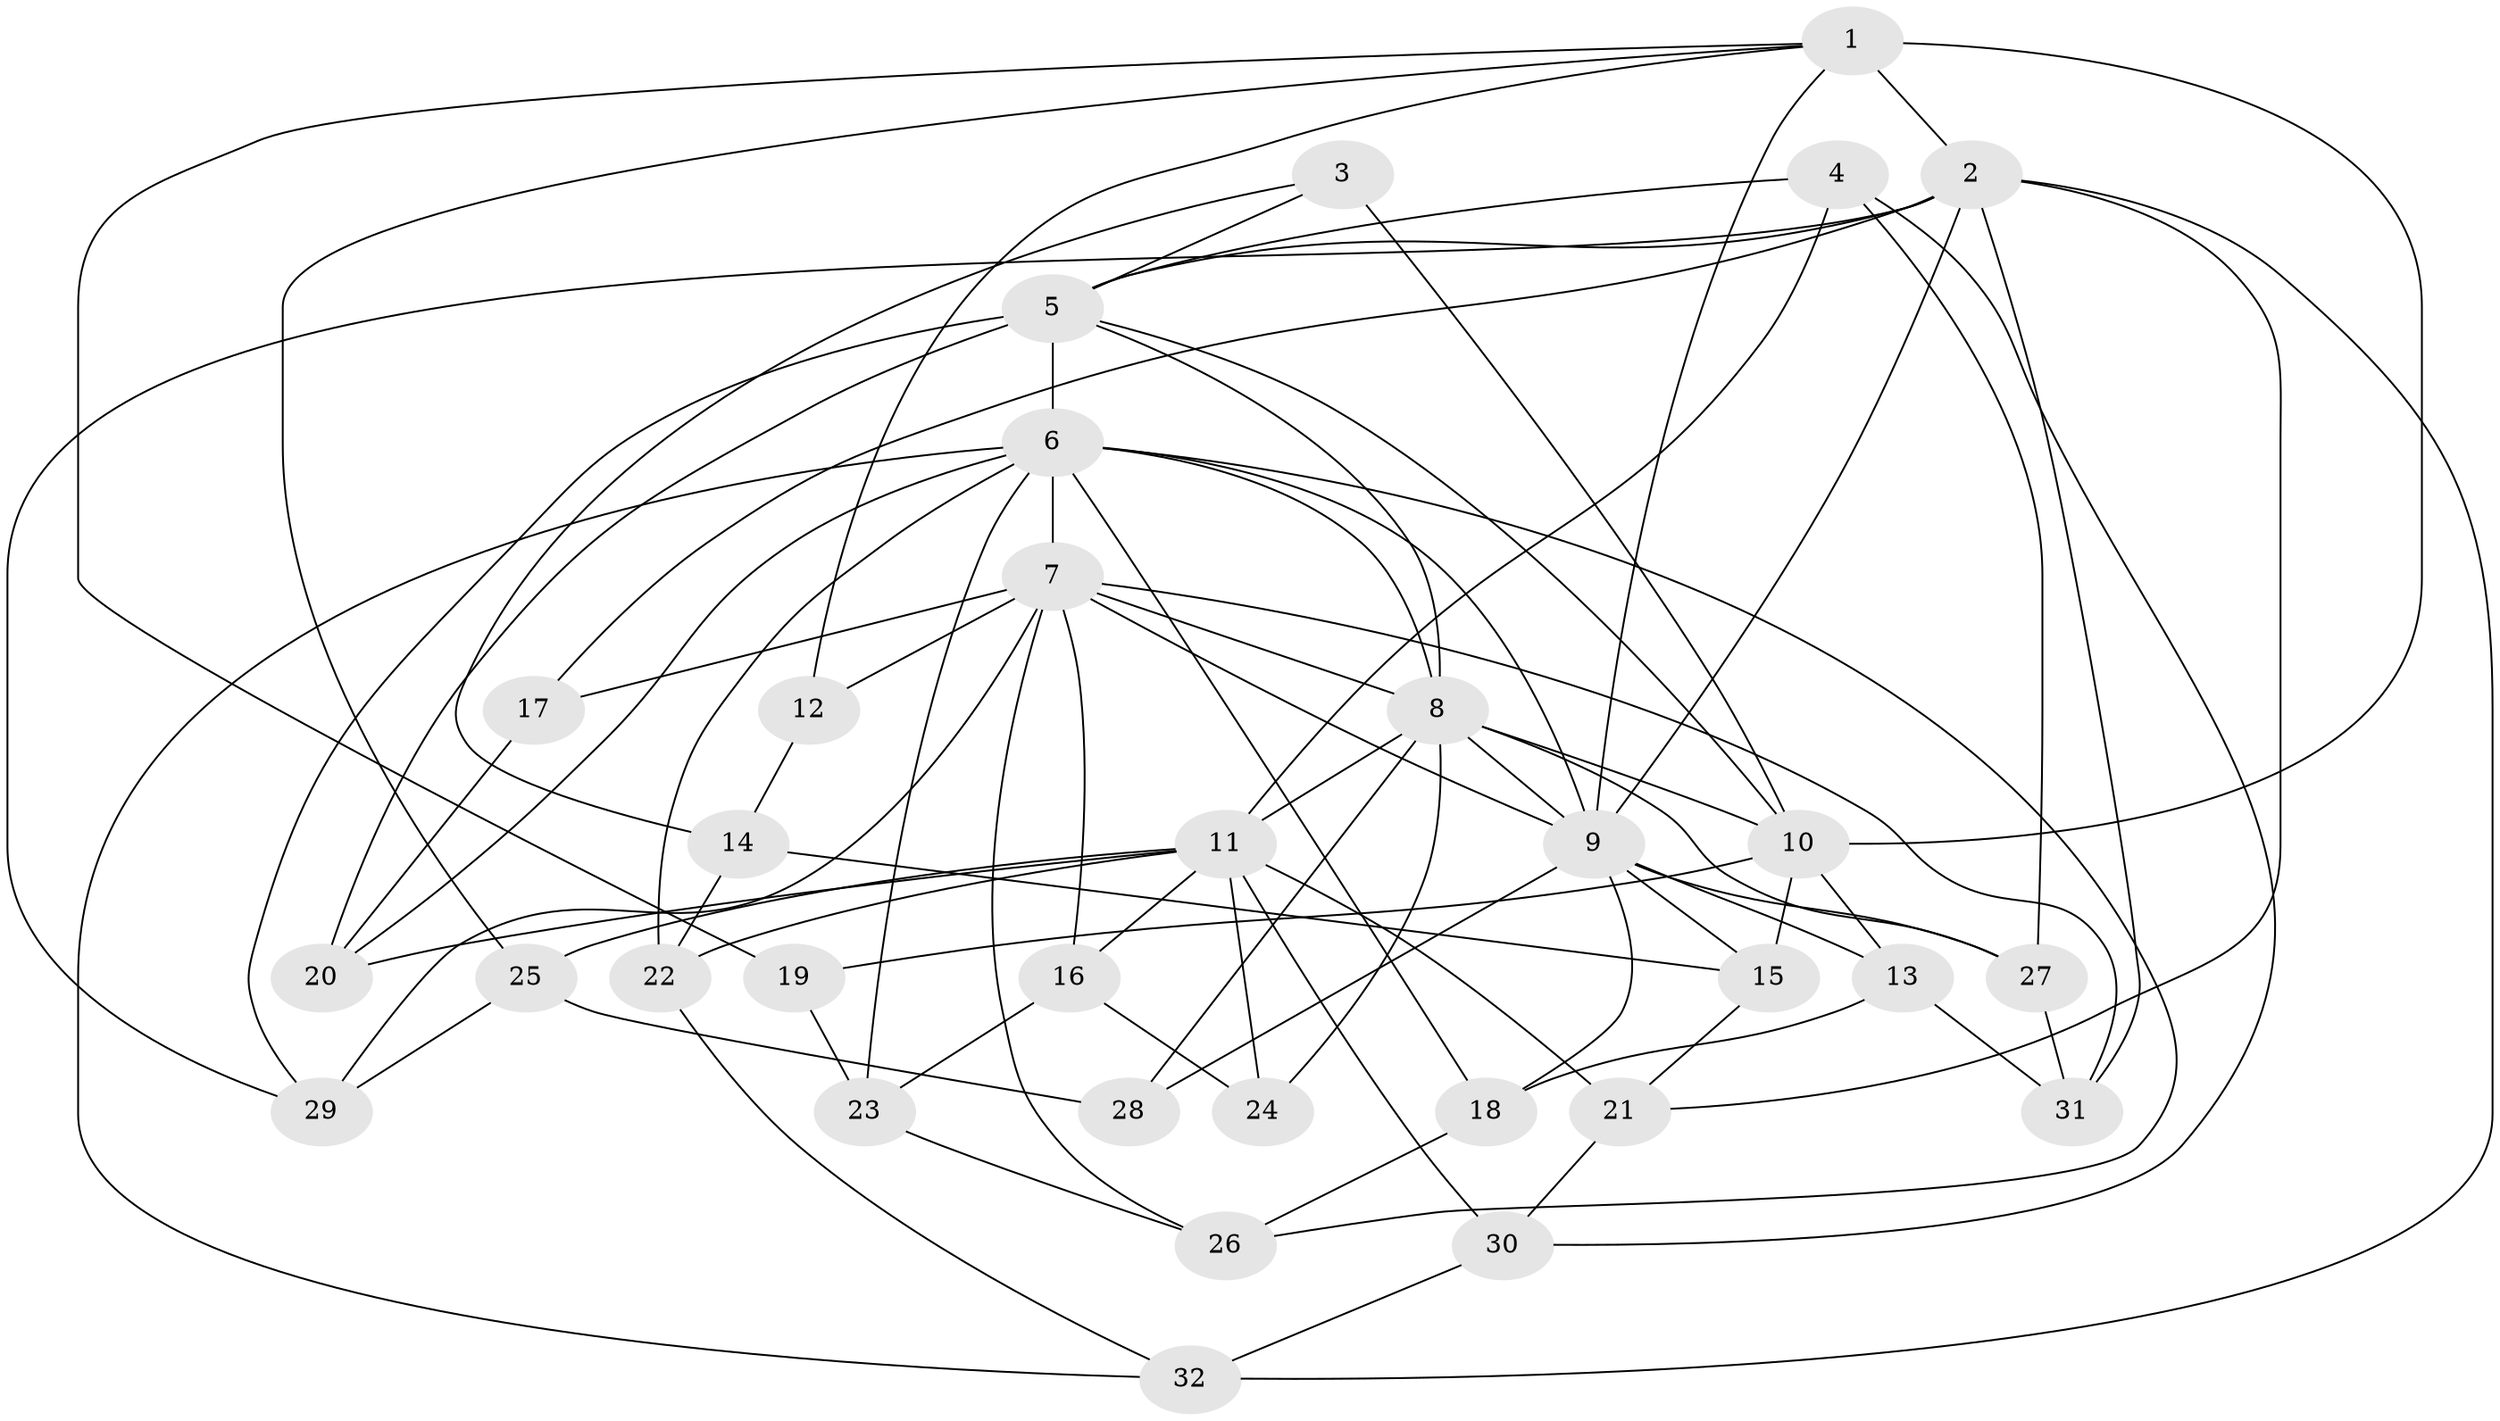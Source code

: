 // original degree distribution, {4: 1.0}
// Generated by graph-tools (version 1.1) at 2025/37/03/09/25 02:37:47]
// undirected, 32 vertices, 81 edges
graph export_dot {
graph [start="1"]
  node [color=gray90,style=filled];
  1;
  2;
  3;
  4;
  5;
  6;
  7;
  8;
  9;
  10;
  11;
  12;
  13;
  14;
  15;
  16;
  17;
  18;
  19;
  20;
  21;
  22;
  23;
  24;
  25;
  26;
  27;
  28;
  29;
  30;
  31;
  32;
  1 -- 2 [weight=2.0];
  1 -- 9 [weight=1.0];
  1 -- 10 [weight=2.0];
  1 -- 12 [weight=1.0];
  1 -- 19 [weight=1.0];
  1 -- 25 [weight=1.0];
  2 -- 5 [weight=1.0];
  2 -- 9 [weight=2.0];
  2 -- 17 [weight=1.0];
  2 -- 21 [weight=1.0];
  2 -- 29 [weight=1.0];
  2 -- 31 [weight=1.0];
  2 -- 32 [weight=1.0];
  3 -- 5 [weight=1.0];
  3 -- 10 [weight=2.0];
  3 -- 14 [weight=1.0];
  4 -- 5 [weight=1.0];
  4 -- 11 [weight=1.0];
  4 -- 27 [weight=1.0];
  4 -- 30 [weight=1.0];
  5 -- 6 [weight=1.0];
  5 -- 8 [weight=1.0];
  5 -- 10 [weight=1.0];
  5 -- 20 [weight=1.0];
  5 -- 29 [weight=1.0];
  6 -- 7 [weight=1.0];
  6 -- 8 [weight=1.0];
  6 -- 9 [weight=1.0];
  6 -- 18 [weight=1.0];
  6 -- 20 [weight=1.0];
  6 -- 22 [weight=1.0];
  6 -- 23 [weight=1.0];
  6 -- 26 [weight=1.0];
  6 -- 32 [weight=1.0];
  7 -- 8 [weight=1.0];
  7 -- 9 [weight=2.0];
  7 -- 12 [weight=2.0];
  7 -- 16 [weight=1.0];
  7 -- 17 [weight=2.0];
  7 -- 26 [weight=1.0];
  7 -- 29 [weight=1.0];
  7 -- 31 [weight=1.0];
  8 -- 9 [weight=1.0];
  8 -- 10 [weight=1.0];
  8 -- 11 [weight=1.0];
  8 -- 24 [weight=1.0];
  8 -- 27 [weight=1.0];
  8 -- 28 [weight=2.0];
  9 -- 13 [weight=1.0];
  9 -- 15 [weight=1.0];
  9 -- 18 [weight=1.0];
  9 -- 27 [weight=1.0];
  9 -- 28 [weight=1.0];
  10 -- 13 [weight=1.0];
  10 -- 15 [weight=1.0];
  10 -- 19 [weight=2.0];
  11 -- 16 [weight=1.0];
  11 -- 20 [weight=1.0];
  11 -- 21 [weight=3.0];
  11 -- 22 [weight=1.0];
  11 -- 24 [weight=2.0];
  11 -- 25 [weight=1.0];
  11 -- 30 [weight=1.0];
  12 -- 14 [weight=1.0];
  13 -- 18 [weight=1.0];
  13 -- 31 [weight=1.0];
  14 -- 15 [weight=1.0];
  14 -- 22 [weight=1.0];
  15 -- 21 [weight=1.0];
  16 -- 23 [weight=1.0];
  16 -- 24 [weight=1.0];
  17 -- 20 [weight=1.0];
  18 -- 26 [weight=1.0];
  19 -- 23 [weight=1.0];
  21 -- 30 [weight=1.0];
  22 -- 32 [weight=1.0];
  23 -- 26 [weight=1.0];
  25 -- 28 [weight=1.0];
  25 -- 29 [weight=1.0];
  27 -- 31 [weight=1.0];
  30 -- 32 [weight=1.0];
}
